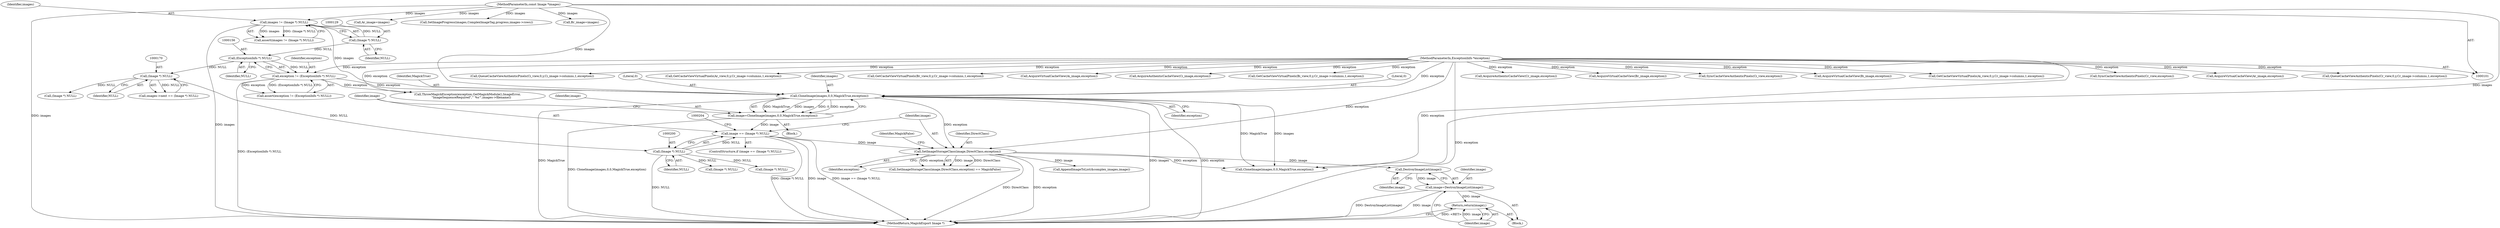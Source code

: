 digraph "0_ImageMagick_d5089971bd792311aaab5cb73460326d7ef7f32d@pointer" {
"1000216" [label="(Call,DestroyImageList(image))"];
"1000208" [label="(Call,SetImageStorageClass(image,DirectClass,exception))"];
"1000197" [label="(Call,image == (Image *) NULL)"];
"1000188" [label="(Call,image=CloneImage(images,0,0,MagickTrue,exception))"];
"1000190" [label="(Call,CloneImage(images,0,0,MagickTrue,exception))"];
"1000126" [label="(Call,images != (Image *) NULL)"];
"1000102" [label="(MethodParameterIn,const Image *images)"];
"1000128" [label="(Call,(Image *) NULL)"];
"1000153" [label="(Call,exception != (ExceptionInfo *) NULL)"];
"1000104" [label="(MethodParameterIn,ExceptionInfo *exception)"];
"1000155" [label="(Call,(ExceptionInfo *) NULL)"];
"1000199" [label="(Call,(Image *) NULL)"];
"1000169" [label="(Call,(Image *) NULL)"];
"1000214" [label="(Call,image=DestroyImageList(image))"];
"1000218" [label="(Return,return(image);)"];
"1000175" [label="(Call,ThrowMagickException(exception,GetMagickModule(),ImageError,\n        \"ImageSequenceRequired\",\"`%s'\",images->filename))"];
"1000217" [label="(Identifier,image)"];
"1000197" [label="(Call,image == (Image *) NULL)"];
"1000412" [label="(Call,GetCacheViewVirtualPixels(Ai_view,0,y,Cr_image->columns,1,exception))"];
"1000190" [label="(Call,CloneImage(images,0,0,MagickTrue,exception))"];
"1000188" [label="(Call,image=CloneImage(images,0,0,MagickTrue,exception))"];
"1000857" [label="(Call,SyncCacheViewAuthenticPixels(Cr_view,exception))"];
"1000343" [label="(Call,AcquireVirtualCacheView(Ar_image,exception))"];
"1000445" [label="(Call,QueueCacheViewAuthenticPixels(Cr_view,0,y,Cr_image->columns,1,exception))"];
"1000127" [label="(Identifier,images)"];
"1000153" [label="(Call,exception != (ExceptionInfo *) NULL)"];
"1000209" [label="(Identifier,image)"];
"1000211" [label="(Identifier,exception)"];
"1000194" [label="(Identifier,MagickTrue)"];
"1000171" [label="(Identifier,NULL)"];
"1000278" [label="(Call,Ar_image=images)"];
"1000126" [label="(Call,images != (Image *) NULL)"];
"1000154" [label="(Identifier,exception)"];
"1000219" [label="(Identifier,image)"];
"1000878" [label="(Call,SetImageProgress(images,ComplexImageTag,progress,images->rows))"];
"1000456" [label="(Call,QueueCacheViewAuthenticPixels(Ci_view,0,y,Ci_image->columns,1,exception))"];
"1000926" [label="(MethodReturn,MagickExport Image *)"];
"1000189" [label="(Identifier,image)"];
"1000213" [label="(Block,)"];
"1000210" [label="(Identifier,DirectClass)"];
"1000198" [label="(Identifier,image)"];
"1000155" [label="(Call,(ExceptionInfo *) NULL)"];
"1000102" [label="(MethodParameterIn,const Image *images)"];
"1000401" [label="(Call,GetCacheViewVirtualPixels(Ar_view,0,y,Cr_image->columns,1,exception))"];
"1000192" [label="(Literal,0)"];
"1000152" [label="(Call,assert(exception != (ExceptionInfo *) NULL))"];
"1000214" [label="(Call,image=DestroyImageList(image))"];
"1000201" [label="(Identifier,NULL)"];
"1000125" [label="(Call,assert(images != (Image *) NULL))"];
"1000203" [label="(Call,(Image *) NULL)"];
"1000243" [label="(Call,(Image *) NULL)"];
"1000215" [label="(Identifier,image)"];
"1000423" [label="(Call,GetCacheViewVirtualPixels(Br_view,0,y,Cr_image->columns,1,exception))"];
"1000218" [label="(Return,return(image);)"];
"1000212" [label="(Identifier,MagickFalse)"];
"1000128" [label="(Call,(Image *) NULL)"];
"1000208" [label="(Call,SetImageStorageClass(image,DirectClass,exception))"];
"1000104" [label="(MethodParameterIn,ExceptionInfo *exception)"];
"1000195" [label="(Identifier,exception)"];
"1000169" [label="(Call,(Image *) NULL)"];
"1000348" [label="(Call,AcquireVirtualCacheView(Ai_image,exception))"];
"1000234" [label="(Call,CloneImage(images,0,0,MagickTrue,exception))"];
"1000207" [label="(Call,SetImageStorageClass(image,DirectClass,exception) == MagickFalse)"];
"1000199" [label="(Call,(Image *) NULL)"];
"1000105" [label="(Block,)"];
"1000286" [label="(Call,Br_image=images)"];
"1000228" [label="(Call,AppendImageToList(&complex_images,image))"];
"1000191" [label="(Identifier,images)"];
"1000368" [label="(Call,AcquireAuthenticCacheView(Ci_image,exception))"];
"1000193" [label="(Literal,0)"];
"1000165" [label="(Call,images->next == (Image *) NULL)"];
"1000130" [label="(Identifier,NULL)"];
"1000434" [label="(Call,GetCacheViewVirtualPixels(Bi_view,0,y,Cr_image->columns,1,exception))"];
"1000157" [label="(Identifier,NULL)"];
"1000185" [label="(Call,(Image *) NULL)"];
"1000216" [label="(Call,DestroyImageList(image))"];
"1000363" [label="(Call,AcquireAuthenticCacheView(Cr_image,exception))"];
"1000353" [label="(Call,AcquireVirtualCacheView(Br_image,exception))"];
"1000848" [label="(Call,SyncCacheViewAuthenticPixels(Ci_view,exception))"];
"1000196" [label="(ControlStructure,if (image == (Image *) NULL))"];
"1000358" [label="(Call,AcquireVirtualCacheView(Bi_image,exception))"];
"1000216" -> "1000214"  [label="AST: "];
"1000216" -> "1000217"  [label="CFG: "];
"1000217" -> "1000216"  [label="AST: "];
"1000214" -> "1000216"  [label="CFG: "];
"1000216" -> "1000214"  [label="DDG: image"];
"1000208" -> "1000216"  [label="DDG: image"];
"1000208" -> "1000207"  [label="AST: "];
"1000208" -> "1000211"  [label="CFG: "];
"1000209" -> "1000208"  [label="AST: "];
"1000210" -> "1000208"  [label="AST: "];
"1000211" -> "1000208"  [label="AST: "];
"1000212" -> "1000208"  [label="CFG: "];
"1000208" -> "1000926"  [label="DDG: DirectClass"];
"1000208" -> "1000926"  [label="DDG: exception"];
"1000208" -> "1000207"  [label="DDG: image"];
"1000208" -> "1000207"  [label="DDG: DirectClass"];
"1000208" -> "1000207"  [label="DDG: exception"];
"1000197" -> "1000208"  [label="DDG: image"];
"1000190" -> "1000208"  [label="DDG: exception"];
"1000104" -> "1000208"  [label="DDG: exception"];
"1000208" -> "1000228"  [label="DDG: image"];
"1000208" -> "1000234"  [label="DDG: exception"];
"1000197" -> "1000196"  [label="AST: "];
"1000197" -> "1000199"  [label="CFG: "];
"1000198" -> "1000197"  [label="AST: "];
"1000199" -> "1000197"  [label="AST: "];
"1000204" -> "1000197"  [label="CFG: "];
"1000209" -> "1000197"  [label="CFG: "];
"1000197" -> "1000926"  [label="DDG: image == (Image *) NULL"];
"1000197" -> "1000926"  [label="DDG: (Image *) NULL"];
"1000197" -> "1000926"  [label="DDG: image"];
"1000188" -> "1000197"  [label="DDG: image"];
"1000199" -> "1000197"  [label="DDG: NULL"];
"1000188" -> "1000105"  [label="AST: "];
"1000188" -> "1000190"  [label="CFG: "];
"1000189" -> "1000188"  [label="AST: "];
"1000190" -> "1000188"  [label="AST: "];
"1000198" -> "1000188"  [label="CFG: "];
"1000188" -> "1000926"  [label="DDG: CloneImage(images,0,0,MagickTrue,exception)"];
"1000190" -> "1000188"  [label="DDG: MagickTrue"];
"1000190" -> "1000188"  [label="DDG: images"];
"1000190" -> "1000188"  [label="DDG: 0"];
"1000190" -> "1000188"  [label="DDG: exception"];
"1000190" -> "1000195"  [label="CFG: "];
"1000191" -> "1000190"  [label="AST: "];
"1000192" -> "1000190"  [label="AST: "];
"1000193" -> "1000190"  [label="AST: "];
"1000194" -> "1000190"  [label="AST: "];
"1000195" -> "1000190"  [label="AST: "];
"1000190" -> "1000926"  [label="DDG: MagickTrue"];
"1000190" -> "1000926"  [label="DDG: exception"];
"1000190" -> "1000926"  [label="DDG: images"];
"1000126" -> "1000190"  [label="DDG: images"];
"1000102" -> "1000190"  [label="DDG: images"];
"1000153" -> "1000190"  [label="DDG: exception"];
"1000104" -> "1000190"  [label="DDG: exception"];
"1000190" -> "1000234"  [label="DDG: images"];
"1000190" -> "1000234"  [label="DDG: MagickTrue"];
"1000126" -> "1000125"  [label="AST: "];
"1000126" -> "1000128"  [label="CFG: "];
"1000127" -> "1000126"  [label="AST: "];
"1000128" -> "1000126"  [label="AST: "];
"1000125" -> "1000126"  [label="CFG: "];
"1000126" -> "1000926"  [label="DDG: images"];
"1000126" -> "1000125"  [label="DDG: images"];
"1000126" -> "1000125"  [label="DDG: (Image *) NULL"];
"1000102" -> "1000126"  [label="DDG: images"];
"1000128" -> "1000126"  [label="DDG: NULL"];
"1000102" -> "1000101"  [label="AST: "];
"1000102" -> "1000926"  [label="DDG: images"];
"1000102" -> "1000234"  [label="DDG: images"];
"1000102" -> "1000278"  [label="DDG: images"];
"1000102" -> "1000286"  [label="DDG: images"];
"1000102" -> "1000878"  [label="DDG: images"];
"1000128" -> "1000130"  [label="CFG: "];
"1000129" -> "1000128"  [label="AST: "];
"1000130" -> "1000128"  [label="AST: "];
"1000128" -> "1000155"  [label="DDG: NULL"];
"1000153" -> "1000152"  [label="AST: "];
"1000153" -> "1000155"  [label="CFG: "];
"1000154" -> "1000153"  [label="AST: "];
"1000155" -> "1000153"  [label="AST: "];
"1000152" -> "1000153"  [label="CFG: "];
"1000153" -> "1000926"  [label="DDG: (ExceptionInfo *) NULL"];
"1000153" -> "1000152"  [label="DDG: exception"];
"1000153" -> "1000152"  [label="DDG: (ExceptionInfo *) NULL"];
"1000104" -> "1000153"  [label="DDG: exception"];
"1000155" -> "1000153"  [label="DDG: NULL"];
"1000153" -> "1000175"  [label="DDG: exception"];
"1000104" -> "1000101"  [label="AST: "];
"1000104" -> "1000926"  [label="DDG: exception"];
"1000104" -> "1000175"  [label="DDG: exception"];
"1000104" -> "1000234"  [label="DDG: exception"];
"1000104" -> "1000343"  [label="DDG: exception"];
"1000104" -> "1000348"  [label="DDG: exception"];
"1000104" -> "1000353"  [label="DDG: exception"];
"1000104" -> "1000358"  [label="DDG: exception"];
"1000104" -> "1000363"  [label="DDG: exception"];
"1000104" -> "1000368"  [label="DDG: exception"];
"1000104" -> "1000401"  [label="DDG: exception"];
"1000104" -> "1000412"  [label="DDG: exception"];
"1000104" -> "1000423"  [label="DDG: exception"];
"1000104" -> "1000434"  [label="DDG: exception"];
"1000104" -> "1000445"  [label="DDG: exception"];
"1000104" -> "1000456"  [label="DDG: exception"];
"1000104" -> "1000848"  [label="DDG: exception"];
"1000104" -> "1000857"  [label="DDG: exception"];
"1000155" -> "1000157"  [label="CFG: "];
"1000156" -> "1000155"  [label="AST: "];
"1000157" -> "1000155"  [label="AST: "];
"1000155" -> "1000169"  [label="DDG: NULL"];
"1000199" -> "1000201"  [label="CFG: "];
"1000200" -> "1000199"  [label="AST: "];
"1000201" -> "1000199"  [label="AST: "];
"1000199" -> "1000926"  [label="DDG: NULL"];
"1000169" -> "1000199"  [label="DDG: NULL"];
"1000199" -> "1000203"  [label="DDG: NULL"];
"1000199" -> "1000243"  [label="DDG: NULL"];
"1000169" -> "1000165"  [label="AST: "];
"1000169" -> "1000171"  [label="CFG: "];
"1000170" -> "1000169"  [label="AST: "];
"1000171" -> "1000169"  [label="AST: "];
"1000165" -> "1000169"  [label="CFG: "];
"1000169" -> "1000165"  [label="DDG: NULL"];
"1000169" -> "1000185"  [label="DDG: NULL"];
"1000214" -> "1000213"  [label="AST: "];
"1000215" -> "1000214"  [label="AST: "];
"1000219" -> "1000214"  [label="CFG: "];
"1000214" -> "1000926"  [label="DDG: DestroyImageList(image)"];
"1000214" -> "1000926"  [label="DDG: image"];
"1000214" -> "1000218"  [label="DDG: image"];
"1000218" -> "1000213"  [label="AST: "];
"1000218" -> "1000219"  [label="CFG: "];
"1000219" -> "1000218"  [label="AST: "];
"1000926" -> "1000218"  [label="CFG: "];
"1000218" -> "1000926"  [label="DDG: <RET>"];
"1000219" -> "1000218"  [label="DDG: image"];
}
